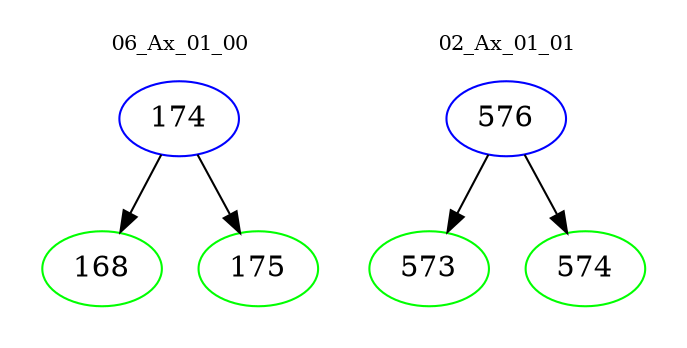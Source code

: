 digraph{
subgraph cluster_0 {
color = white
label = "06_Ax_01_00";
fontsize=10;
T0_174 [label="174", color="blue"]
T0_174 -> T0_168 [color="black"]
T0_168 [label="168", color="green"]
T0_174 -> T0_175 [color="black"]
T0_175 [label="175", color="green"]
}
subgraph cluster_1 {
color = white
label = "02_Ax_01_01";
fontsize=10;
T1_576 [label="576", color="blue"]
T1_576 -> T1_573 [color="black"]
T1_573 [label="573", color="green"]
T1_576 -> T1_574 [color="black"]
T1_574 [label="574", color="green"]
}
}
